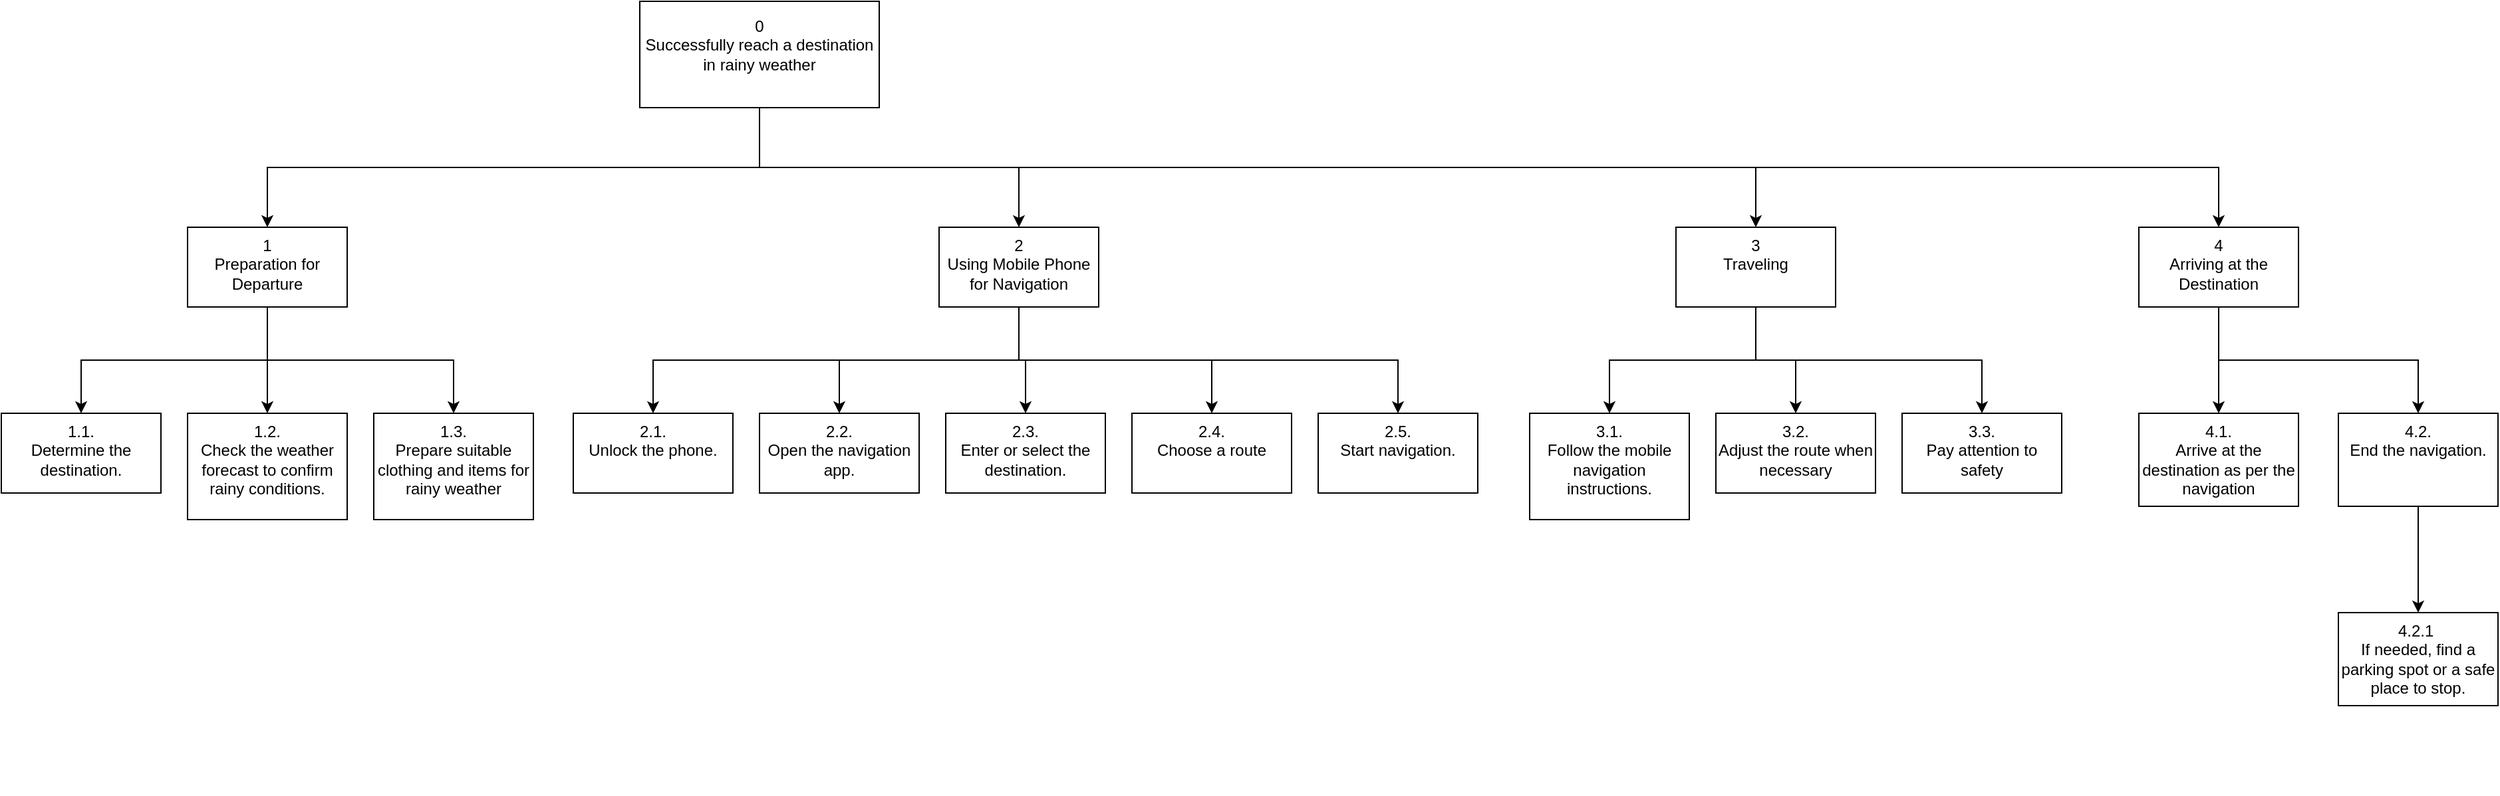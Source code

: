 <mxfile version="22.1.1" type="github">
  <diagram id="C5RBs43oDa-KdzZeNtuy" name="Page-1">
    <mxGraphModel dx="2781" dy="1182" grid="1" gridSize="10" guides="1" tooltips="1" connect="1" arrows="1" fold="1" page="1" pageScale="1" pageWidth="827" pageHeight="1169" math="0" shadow="0">
      <root>
        <mxCell id="WIyWlLk6GJQsqaUBKTNV-0" />
        <mxCell id="WIyWlLk6GJQsqaUBKTNV-1" parent="WIyWlLk6GJQsqaUBKTNV-0" />
        <mxCell id="RfYJl-rMJnOgF-dAcOaY-6" value="" style="edgeStyle=orthogonalEdgeStyle;rounded=0;orthogonalLoop=1;jettySize=auto;html=1;exitX=0.5;exitY=1;exitDx=0;exitDy=0;" edge="1" parent="WIyWlLk6GJQsqaUBKTNV-1" source="RfYJl-rMJnOgF-dAcOaY-0" target="RfYJl-rMJnOgF-dAcOaY-5">
          <mxGeometry relative="1" as="geometry" />
        </mxCell>
        <mxCell id="RfYJl-rMJnOgF-dAcOaY-0" value="0&lt;br&gt;&lt;div&gt;Successfully reach a destination in rainy weather&lt;/div&gt;&lt;div&gt;&lt;br&gt;&lt;/div&gt;" style="rounded=0;whiteSpace=wrap;html=1;" vertex="1" parent="WIyWlLk6GJQsqaUBKTNV-1">
          <mxGeometry x="280" y="70" width="180" height="80" as="geometry" />
        </mxCell>
        <mxCell id="RfYJl-rMJnOgF-dAcOaY-14" value="" style="edgeStyle=orthogonalEdgeStyle;rounded=0;orthogonalLoop=1;jettySize=auto;html=1;exitX=0.5;exitY=1;exitDx=0;exitDy=0;" edge="1" parent="WIyWlLk6GJQsqaUBKTNV-1" source="RfYJl-rMJnOgF-dAcOaY-5" target="RfYJl-rMJnOgF-dAcOaY-13">
          <mxGeometry relative="1" as="geometry" />
        </mxCell>
        <mxCell id="RfYJl-rMJnOgF-dAcOaY-21" style="edgeStyle=orthogonalEdgeStyle;rounded=0;orthogonalLoop=1;jettySize=auto;html=1;entryX=0.5;entryY=0;entryDx=0;entryDy=0;exitX=0.5;exitY=1;exitDx=0;exitDy=0;" edge="1" parent="WIyWlLk6GJQsqaUBKTNV-1" source="RfYJl-rMJnOgF-dAcOaY-5" target="RfYJl-rMJnOgF-dAcOaY-16">
          <mxGeometry relative="1" as="geometry" />
        </mxCell>
        <mxCell id="RfYJl-rMJnOgF-dAcOaY-22" style="edgeStyle=orthogonalEdgeStyle;rounded=0;orthogonalLoop=1;jettySize=auto;html=1;entryX=0.5;entryY=0;entryDx=0;entryDy=0;" edge="1" parent="WIyWlLk6GJQsqaUBKTNV-1" source="RfYJl-rMJnOgF-dAcOaY-5" target="RfYJl-rMJnOgF-dAcOaY-15">
          <mxGeometry relative="1" as="geometry" />
        </mxCell>
        <mxCell id="RfYJl-rMJnOgF-dAcOaY-5" value="1&lt;br&gt;&lt;div&gt;Preparation for Departure&lt;/div&gt;&lt;div&gt;&lt;br&gt;&lt;/div&gt;" style="whiteSpace=wrap;html=1;rounded=0;horizontal=1;verticalAlign=top;" vertex="1" parent="WIyWlLk6GJQsqaUBKTNV-1">
          <mxGeometry x="-60" y="240" width="120" height="60" as="geometry" />
        </mxCell>
        <mxCell id="RfYJl-rMJnOgF-dAcOaY-26" value="" style="edgeStyle=orthogonalEdgeStyle;rounded=0;orthogonalLoop=1;jettySize=auto;html=1;exitX=0.5;exitY=1;exitDx=0;exitDy=0;" edge="1" parent="WIyWlLk6GJQsqaUBKTNV-1" source="RfYJl-rMJnOgF-dAcOaY-7" target="RfYJl-rMJnOgF-dAcOaY-25">
          <mxGeometry relative="1" as="geometry" />
        </mxCell>
        <mxCell id="RfYJl-rMJnOgF-dAcOaY-33" style="edgeStyle=orthogonalEdgeStyle;rounded=0;orthogonalLoop=1;jettySize=auto;html=1;exitX=0.5;exitY=1;exitDx=0;exitDy=0;" edge="1" parent="WIyWlLk6GJQsqaUBKTNV-1" source="RfYJl-rMJnOgF-dAcOaY-7" target="RfYJl-rMJnOgF-dAcOaY-28">
          <mxGeometry relative="1" as="geometry" />
        </mxCell>
        <mxCell id="RfYJl-rMJnOgF-dAcOaY-34" style="edgeStyle=orthogonalEdgeStyle;rounded=0;orthogonalLoop=1;jettySize=auto;html=1;entryX=0.5;entryY=0;entryDx=0;entryDy=0;" edge="1" parent="WIyWlLk6GJQsqaUBKTNV-1" source="RfYJl-rMJnOgF-dAcOaY-7" target="RfYJl-rMJnOgF-dAcOaY-30">
          <mxGeometry relative="1" as="geometry" />
        </mxCell>
        <mxCell id="RfYJl-rMJnOgF-dAcOaY-35" style="edgeStyle=orthogonalEdgeStyle;rounded=0;orthogonalLoop=1;jettySize=auto;html=1;entryX=0.5;entryY=0;entryDx=0;entryDy=0;exitX=0.5;exitY=1;exitDx=0;exitDy=0;" edge="1" parent="WIyWlLk6GJQsqaUBKTNV-1" source="RfYJl-rMJnOgF-dAcOaY-7" target="RfYJl-rMJnOgF-dAcOaY-31">
          <mxGeometry relative="1" as="geometry" />
        </mxCell>
        <mxCell id="RfYJl-rMJnOgF-dAcOaY-36" style="edgeStyle=orthogonalEdgeStyle;rounded=0;orthogonalLoop=1;jettySize=auto;html=1;entryX=0.5;entryY=0;entryDx=0;entryDy=0;exitX=0.5;exitY=1;exitDx=0;exitDy=0;" edge="1" parent="WIyWlLk6GJQsqaUBKTNV-1" source="RfYJl-rMJnOgF-dAcOaY-7" target="RfYJl-rMJnOgF-dAcOaY-32">
          <mxGeometry relative="1" as="geometry" />
        </mxCell>
        <mxCell id="RfYJl-rMJnOgF-dAcOaY-7" value="2&lt;br&gt;&lt;div&gt;Using Mobile Phone for Navigation&lt;/div&gt;&lt;div&gt;&lt;br&gt;&lt;/div&gt;" style="whiteSpace=wrap;html=1;rounded=0;horizontal=1;verticalAlign=top;" vertex="1" parent="WIyWlLk6GJQsqaUBKTNV-1">
          <mxGeometry x="505" y="240" width="120" height="60" as="geometry" />
        </mxCell>
        <mxCell id="RfYJl-rMJnOgF-dAcOaY-38" value="" style="edgeStyle=orthogonalEdgeStyle;rounded=0;orthogonalLoop=1;jettySize=auto;html=1;" edge="1" parent="WIyWlLk6GJQsqaUBKTNV-1" source="RfYJl-rMJnOgF-dAcOaY-8" target="RfYJl-rMJnOgF-dAcOaY-37">
          <mxGeometry relative="1" as="geometry" />
        </mxCell>
        <mxCell id="RfYJl-rMJnOgF-dAcOaY-40" value="" style="edgeStyle=orthogonalEdgeStyle;rounded=0;orthogonalLoop=1;jettySize=auto;html=1;" edge="1" parent="WIyWlLk6GJQsqaUBKTNV-1" source="RfYJl-rMJnOgF-dAcOaY-8" target="RfYJl-rMJnOgF-dAcOaY-39">
          <mxGeometry relative="1" as="geometry" />
        </mxCell>
        <mxCell id="RfYJl-rMJnOgF-dAcOaY-42" style="edgeStyle=orthogonalEdgeStyle;rounded=0;orthogonalLoop=1;jettySize=auto;html=1;entryX=0.5;entryY=0;entryDx=0;entryDy=0;exitX=0.5;exitY=1;exitDx=0;exitDy=0;" edge="1" parent="WIyWlLk6GJQsqaUBKTNV-1" source="RfYJl-rMJnOgF-dAcOaY-8" target="RfYJl-rMJnOgF-dAcOaY-41">
          <mxGeometry relative="1" as="geometry" />
        </mxCell>
        <mxCell id="RfYJl-rMJnOgF-dAcOaY-8" value="3&lt;br&gt;Traveling&lt;br&gt;" style="whiteSpace=wrap;html=1;rounded=0;horizontal=1;verticalAlign=top;" vertex="1" parent="WIyWlLk6GJQsqaUBKTNV-1">
          <mxGeometry x="1059" y="240" width="120" height="60" as="geometry" />
        </mxCell>
        <mxCell id="RfYJl-rMJnOgF-dAcOaY-45" value="" style="edgeStyle=orthogonalEdgeStyle;rounded=0;orthogonalLoop=1;jettySize=auto;html=1;" edge="1" parent="WIyWlLk6GJQsqaUBKTNV-1" source="RfYJl-rMJnOgF-dAcOaY-9" target="RfYJl-rMJnOgF-dAcOaY-44">
          <mxGeometry relative="1" as="geometry" />
        </mxCell>
        <mxCell id="RfYJl-rMJnOgF-dAcOaY-47" style="edgeStyle=orthogonalEdgeStyle;rounded=0;orthogonalLoop=1;jettySize=auto;html=1;entryX=0.5;entryY=0;entryDx=0;entryDy=0;exitX=0.5;exitY=1;exitDx=0;exitDy=0;" edge="1" parent="WIyWlLk6GJQsqaUBKTNV-1" source="RfYJl-rMJnOgF-dAcOaY-9" target="RfYJl-rMJnOgF-dAcOaY-46">
          <mxGeometry relative="1" as="geometry" />
        </mxCell>
        <mxCell id="RfYJl-rMJnOgF-dAcOaY-9" value="4&lt;br&gt;&lt;div&gt;Arriving at the Destination&lt;/div&gt;&lt;div&gt;&lt;br&gt;&lt;/div&gt;" style="whiteSpace=wrap;html=1;rounded=0;horizontal=1;verticalAlign=top;" vertex="1" parent="WIyWlLk6GJQsqaUBKTNV-1">
          <mxGeometry x="1407" y="240" width="120" height="60" as="geometry" />
        </mxCell>
        <mxCell id="RfYJl-rMJnOgF-dAcOaY-10" value="" style="edgeStyle=orthogonalEdgeStyle;rounded=0;orthogonalLoop=1;jettySize=auto;html=1;exitX=0.5;exitY=1;exitDx=0;exitDy=0;entryX=0.5;entryY=0;entryDx=0;entryDy=0;" edge="1" parent="WIyWlLk6GJQsqaUBKTNV-1" source="RfYJl-rMJnOgF-dAcOaY-0" target="RfYJl-rMJnOgF-dAcOaY-7">
          <mxGeometry relative="1" as="geometry">
            <mxPoint x="380" y="110" as="sourcePoint" />
            <mxPoint x="330" y="250" as="targetPoint" />
          </mxGeometry>
        </mxCell>
        <mxCell id="RfYJl-rMJnOgF-dAcOaY-11" value="" style="edgeStyle=orthogonalEdgeStyle;rounded=0;orthogonalLoop=1;jettySize=auto;html=1;entryX=0.5;entryY=0;entryDx=0;entryDy=0;exitX=0.5;exitY=1;exitDx=0;exitDy=0;" edge="1" parent="WIyWlLk6GJQsqaUBKTNV-1" source="RfYJl-rMJnOgF-dAcOaY-0" target="RfYJl-rMJnOgF-dAcOaY-8">
          <mxGeometry relative="1" as="geometry">
            <mxPoint x="580" y="110" as="sourcePoint" />
            <mxPoint x="490" y="240" as="targetPoint" />
          </mxGeometry>
        </mxCell>
        <mxCell id="RfYJl-rMJnOgF-dAcOaY-12" value="" style="edgeStyle=orthogonalEdgeStyle;rounded=0;orthogonalLoop=1;jettySize=auto;html=1;entryX=0.5;entryY=0;entryDx=0;entryDy=0;exitX=0.5;exitY=1;exitDx=0;exitDy=0;" edge="1" parent="WIyWlLk6GJQsqaUBKTNV-1" source="RfYJl-rMJnOgF-dAcOaY-0" target="RfYJl-rMJnOgF-dAcOaY-9">
          <mxGeometry relative="1" as="geometry">
            <mxPoint x="730" y="110" as="sourcePoint" />
            <mxPoint x="640" y="240" as="targetPoint" />
          </mxGeometry>
        </mxCell>
        <mxCell id="RfYJl-rMJnOgF-dAcOaY-13" value="1.3. &lt;br&gt;Prepare suitable clothing and items for rainy weather" style="whiteSpace=wrap;html=1;verticalAlign=top;rounded=0;" vertex="1" parent="WIyWlLk6GJQsqaUBKTNV-1">
          <mxGeometry x="80" y="380" width="120" height="80" as="geometry" />
        </mxCell>
        <mxCell id="RfYJl-rMJnOgF-dAcOaY-15" value="1.2. &lt;br&gt;Check the weather forecast to confirm rainy conditions." style="whiteSpace=wrap;html=1;verticalAlign=top;rounded=0;" vertex="1" parent="WIyWlLk6GJQsqaUBKTNV-1">
          <mxGeometry x="-60" y="380" width="120" height="80" as="geometry" />
        </mxCell>
        <mxCell id="RfYJl-rMJnOgF-dAcOaY-16" value="1.1. &lt;br&gt;Determine the destination." style="whiteSpace=wrap;html=1;verticalAlign=top;rounded=0;" vertex="1" parent="WIyWlLk6GJQsqaUBKTNV-1">
          <mxGeometry x="-200" y="380" width="120" height="60" as="geometry" />
        </mxCell>
        <mxCell id="RfYJl-rMJnOgF-dAcOaY-25" value="2.1. &lt;br&gt;Unlock the phone.&lt;br/&gt;&lt;br/&gt;" style="whiteSpace=wrap;html=1;verticalAlign=top;rounded=0;" vertex="1" parent="WIyWlLk6GJQsqaUBKTNV-1">
          <mxGeometry x="230" y="380" width="120" height="60" as="geometry" />
        </mxCell>
        <mxCell id="RfYJl-rMJnOgF-dAcOaY-28" value="2.2. &lt;br&gt;Open the navigation app.&lt;br/&gt;&lt;br/&gt;" style="whiteSpace=wrap;html=1;verticalAlign=top;rounded=0;" vertex="1" parent="WIyWlLk6GJQsqaUBKTNV-1">
          <mxGeometry x="370" y="380" width="120" height="60" as="geometry" />
        </mxCell>
        <mxCell id="RfYJl-rMJnOgF-dAcOaY-30" value="2.3. &lt;br&gt;Enter or select the destination.&lt;br/&gt;&lt;br/&gt;" style="whiteSpace=wrap;html=1;verticalAlign=top;rounded=0;" vertex="1" parent="WIyWlLk6GJQsqaUBKTNV-1">
          <mxGeometry x="510" y="380" width="120" height="60" as="geometry" />
        </mxCell>
        <mxCell id="RfYJl-rMJnOgF-dAcOaY-31" value="2.4. &lt;br&gt;Choose a route" style="whiteSpace=wrap;html=1;verticalAlign=top;rounded=0;" vertex="1" parent="WIyWlLk6GJQsqaUBKTNV-1">
          <mxGeometry x="650" y="380" width="120" height="60" as="geometry" />
        </mxCell>
        <mxCell id="RfYJl-rMJnOgF-dAcOaY-32" value="2.5. &lt;br&gt;Start navigation.&lt;br/&gt;&lt;br/&gt;" style="whiteSpace=wrap;html=1;verticalAlign=top;rounded=0;" vertex="1" parent="WIyWlLk6GJQsqaUBKTNV-1">
          <mxGeometry x="790" y="380" width="120" height="60" as="geometry" />
        </mxCell>
        <mxCell id="RfYJl-rMJnOgF-dAcOaY-37" value="3.1. &lt;br&gt;Follow the mobile navigation instructions.&lt;br/&gt;&lt;br/&gt;" style="whiteSpace=wrap;html=1;verticalAlign=top;rounded=0;" vertex="1" parent="WIyWlLk6GJQsqaUBKTNV-1">
          <mxGeometry x="949" y="380" width="120" height="80" as="geometry" />
        </mxCell>
        <mxCell id="RfYJl-rMJnOgF-dAcOaY-39" value="3.2. &lt;br&gt;Adjust the route when necessary" style="whiteSpace=wrap;html=1;verticalAlign=top;rounded=0;" vertex="1" parent="WIyWlLk6GJQsqaUBKTNV-1">
          <mxGeometry x="1089" y="380" width="120" height="60" as="geometry" />
        </mxCell>
        <mxCell id="RfYJl-rMJnOgF-dAcOaY-41" value="3.3. &lt;br&gt;Pay attention to safety" style="whiteSpace=wrap;html=1;verticalAlign=top;rounded=0;" vertex="1" parent="WIyWlLk6GJQsqaUBKTNV-1">
          <mxGeometry x="1229" y="380" width="120" height="60" as="geometry" />
        </mxCell>
        <mxCell id="RfYJl-rMJnOgF-dAcOaY-44" value="4.1. &lt;br&gt;Arrive at the destination as per the navigation" style="whiteSpace=wrap;html=1;verticalAlign=top;rounded=0;" vertex="1" parent="WIyWlLk6GJQsqaUBKTNV-1">
          <mxGeometry x="1407" y="380" width="120" height="70" as="geometry" />
        </mxCell>
        <mxCell id="RfYJl-rMJnOgF-dAcOaY-50" style="edgeStyle=orthogonalEdgeStyle;rounded=0;orthogonalLoop=1;jettySize=auto;html=1;entryX=0.5;entryY=0;entryDx=0;entryDy=0;verticalAlign=top;" edge="1" parent="WIyWlLk6GJQsqaUBKTNV-1" source="RfYJl-rMJnOgF-dAcOaY-46" target="RfYJl-rMJnOgF-dAcOaY-49">
          <mxGeometry relative="1" as="geometry" />
        </mxCell>
        <mxCell id="RfYJl-rMJnOgF-dAcOaY-46" value="4.2. &lt;br&gt;End the navigation.&lt;br/&gt;&lt;br/&gt;" style="whiteSpace=wrap;html=1;verticalAlign=top;rounded=0;" vertex="1" parent="WIyWlLk6GJQsqaUBKTNV-1">
          <mxGeometry x="1557" y="380" width="120" height="70" as="geometry" />
        </mxCell>
        <mxCell id="RfYJl-rMJnOgF-dAcOaY-49" value="&lt;div&gt;4.2.1&amp;nbsp;&lt;/div&gt;&lt;div&gt;If needed, find a parking spot or a safe place to stop.&lt;/div&gt;&lt;div&gt;&lt;br&gt;&lt;/div&gt;&lt;div&gt;&lt;br&gt;&lt;/div&gt;&lt;div&gt;&lt;br&gt;&lt;/div&gt;&lt;div&gt;&lt;br&gt;&lt;/div&gt;&lt;div&gt;&lt;br&gt;&lt;/div&gt;" style="whiteSpace=wrap;html=1;verticalAlign=top;rounded=0;" vertex="1" parent="WIyWlLk6GJQsqaUBKTNV-1">
          <mxGeometry x="1557" y="530" width="120" height="70" as="geometry" />
        </mxCell>
      </root>
    </mxGraphModel>
  </diagram>
</mxfile>
